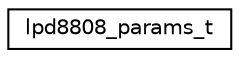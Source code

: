 digraph "Graphical Class Hierarchy"
{
 // LATEX_PDF_SIZE
  edge [fontname="Helvetica",fontsize="10",labelfontname="Helvetica",labelfontsize="10"];
  node [fontname="Helvetica",fontsize="10",shape=record];
  rankdir="LR";
  Node0 [label="lpd8808_params_t",height=0.2,width=0.4,color="black", fillcolor="white", style="filled",URL="$structlpd8808__params__t.html",tooltip="Parameters needed for configuration."];
}
